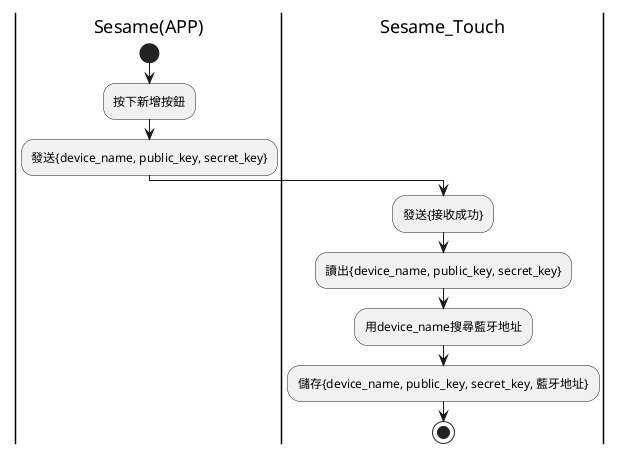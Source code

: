 @startuml
|Sesame(APP)|
start 
:按下新增按鈕;
|Sesame(APP)|
:發送{device_name, public_key, secret_key};
|Sesame_Touch|
:發送{接收成功};
:讀出{device_name, public_key, secret_key};
:用device_name搜尋藍牙地址;
:儲存{device_name, public_key, secret_key, 藍牙地址};
stop
@enduml
